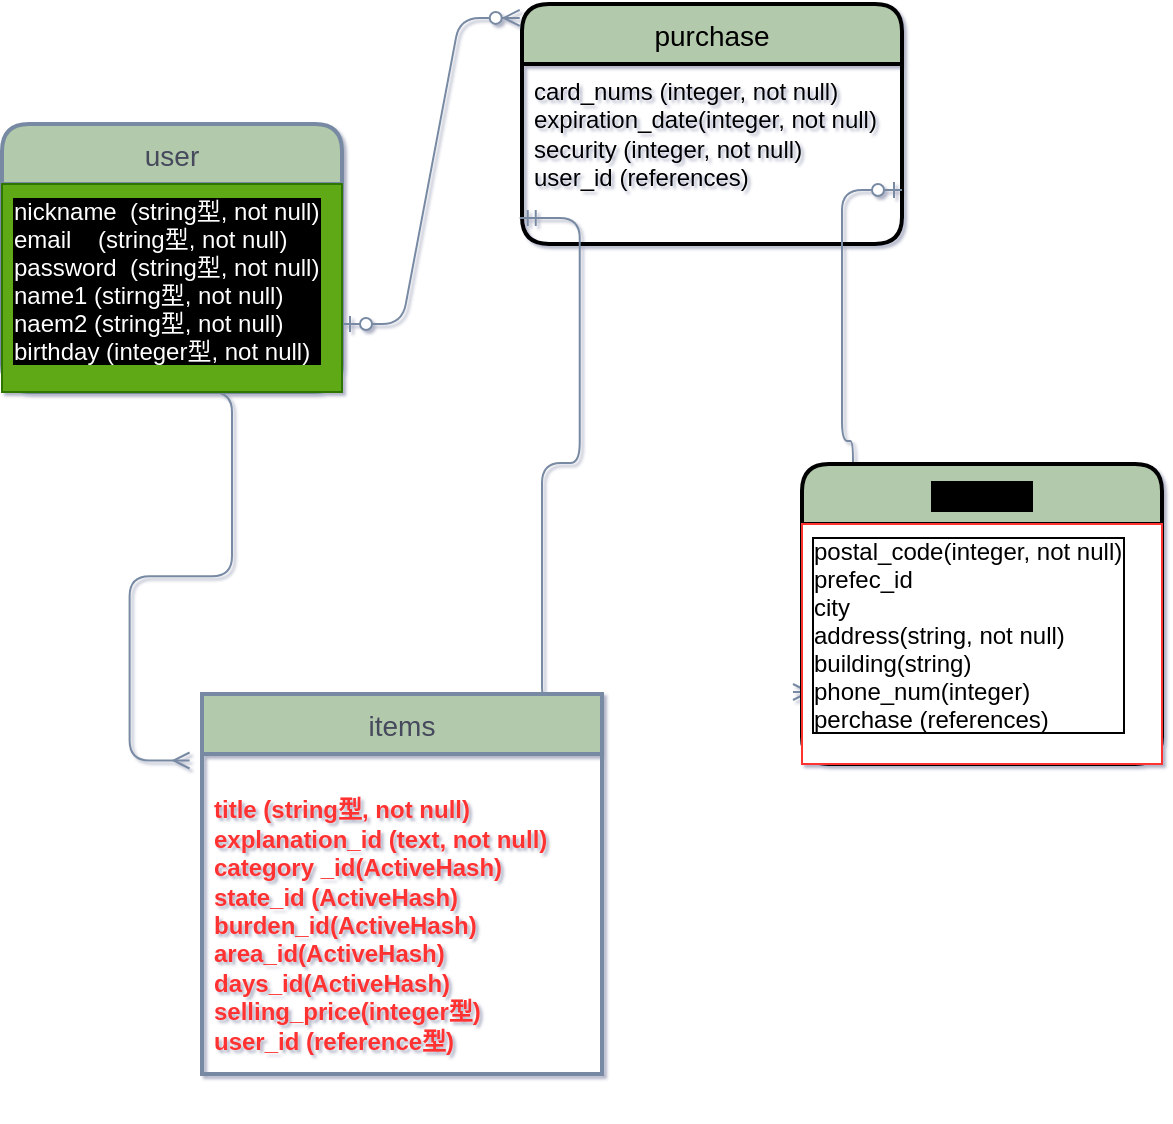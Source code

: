<mxfile version="13.6.5" pages="2">
    <diagram id="OrKl60DpIyrpvGIwBcoS" name="ページ1">
        <mxGraphModel dx="442" dy="423" grid="1" gridSize="10" guides="1" tooltips="1" connect="0" arrows="1" fold="1" page="1" pageScale="1" pageWidth="827" pageHeight="1169" math="0" shadow="1">
            <root>
                <mxCell id="0"/>
                <mxCell id="1" parent="0"/>
                <mxCell id="elwE_nwxamRohld1-fxF-18" value="" style="edgeStyle=entityRelationEdgeStyle;fontSize=12;html=1;endArrow=ERmany;strokeColor=#788AA3;fillColor=#B2C9AB;exitX=0.5;exitY=1;exitDx=0;exitDy=0;entryX=-0.031;entryY=0.175;entryDx=0;entryDy=0;entryPerimeter=0;" parent="1" source="2" target="elwE_nwxamRohld1-fxF-3" edge="1">
                    <mxGeometry width="100" height="100" relative="1" as="geometry">
                        <mxPoint x="160" y="390" as="sourcePoint"/>
                        <mxPoint x="260" y="290" as="targetPoint"/>
                    </mxGeometry>
                </mxCell>
                <mxCell id="elwE_nwxamRohld1-fxF-20" value="" style="edgeStyle=entityRelationEdgeStyle;fontSize=12;html=1;endArrow=ERzeroToMany;startArrow=ERzeroToOne;strokeColor=#788AA3;fillColor=#B2C9AB;entryX=-0.006;entryY=0.058;entryDx=0;entryDy=0;entryPerimeter=0;labelBackgroundColor=none;" parent="1" target="elwE_nwxamRohld1-fxF-26" edge="1">
                    <mxGeometry width="100" height="100" relative="1" as="geometry">
                        <mxPoint x="180" y="210" as="sourcePoint"/>
                        <mxPoint x="248" y="10" as="targetPoint"/>
                    </mxGeometry>
                </mxCell>
                <mxCell id="elwE_nwxamRohld1-fxF-26" value="purchase" style="swimlane;childLayout=stackLayout;horizontal=1;startSize=30;horizontalStack=0;rounded=1;fontSize=14;fontStyle=0;strokeWidth=2;resizeParent=0;resizeLast=1;shadow=0;dashed=0;align=center;labelBackgroundColor=none;sketch=0;fillColor=#B2C9AB;fontColor=#000000;" parent="1" vertex="1">
                    <mxGeometry x="270" y="50" width="190" height="120" as="geometry"/>
                </mxCell>
                <mxCell id="elwE_nwxamRohld1-fxF-31" value="card_nums (integer, not null)&#10;expiration_date(integer, not null)&#10;security (integer, not null)&#10;user_id (references)" style="align=left;strokeColor=none;fillColor=none;spacingLeft=4;fontSize=12;verticalAlign=top;resizable=0;rotatable=0;part=1;whiteSpace=wrap;labelBackgroundColor=none;" parent="elwE_nwxamRohld1-fxF-26" vertex="1">
                    <mxGeometry y="30" width="190" height="90" as="geometry"/>
                </mxCell>
                <mxCell id="elwE_nwxamRohld1-fxF-29" value="" style="edgeStyle=entityRelationEdgeStyle;fontSize=12;html=1;endArrow=ERmandOne;startArrow=ERmandOne;strokeColor=#788AA3;fillColor=#B2C9AB;exitX=1;exitY=0.037;exitDx=0;exitDy=0;exitPerimeter=0;entryX=-0.006;entryY=0.856;entryDx=0;entryDy=0;entryPerimeter=0;" parent="1" source="elwE_nwxamRohld1-fxF-3" target="elwE_nwxamRohld1-fxF-31" edge="1">
                    <mxGeometry width="100" height="100" relative="1" as="geometry">
                        <mxPoint x="210" y="400" as="sourcePoint"/>
                        <mxPoint x="310" y="300" as="targetPoint"/>
                    </mxGeometry>
                </mxCell>
                <mxCell id="elwE_nwxamRohld1-fxF-32" value="" style="edgeStyle=entityRelationEdgeStyle;fontSize=12;html=1;endArrow=ERzeroToMany;startArrow=ERzeroToOne;strokeColor=#788AA3;fillColor=#B2C9AB;entryX=-0.025;entryY=0.7;entryDx=0;entryDy=0;entryPerimeter=0;exitX=1;exitY=0.7;exitDx=0;exitDy=0;exitPerimeter=0;" parent="1" source="elwE_nwxamRohld1-fxF-31" target="elwE_nwxamRohld1-fxF-22" edge="1">
                    <mxGeometry width="100" height="100" relative="1" as="geometry">
                        <mxPoint x="430" y="150" as="sourcePoint"/>
                        <mxPoint x="390" y="260" as="targetPoint"/>
                    </mxGeometry>
                </mxCell>
                <mxCell id="elwE_nwxamRohld1-fxF-21" value="address" style="swimlane;childLayout=stackLayout;horizontal=1;startSize=30;horizontalStack=0;rounded=1;fontSize=14;fontStyle=0;strokeWidth=2;resizeParent=0;resizeLast=1;shadow=0;dashed=0;align=center;labelBackgroundColor=#000000;sketch=0;fillColor=#B2C9AB;" parent="1" vertex="1">
                    <mxGeometry x="410" y="280" width="180" height="150" as="geometry"/>
                </mxCell>
                <mxCell id="elwE_nwxamRohld1-fxF-22" value="postal_code(integer, not null)&#10;prefec_id&#10;city&#10;address(string, not null)&#10;building(string)&#10;phone_num(integer)&#10;perchase (references)" style="align=left;spacingLeft=4;fontSize=12;verticalAlign=top;resizable=0;rotatable=0;part=1;labelBorderColor=#000000;labelBackgroundColor=none;strokeColor=#FF3333;" parent="elwE_nwxamRohld1-fxF-21" vertex="1">
                    <mxGeometry y="30" width="180" height="120" as="geometry"/>
                </mxCell>
                <mxCell id="elwE_nwxamRohld1-fxF-3" value="items" style="swimlane;childLayout=stackLayout;horizontal=1;startSize=30;horizontalStack=0;rounded=1;fontSize=14;fontStyle=0;strokeWidth=2;resizeParent=0;resizeLast=1;shadow=0;dashed=0;align=center;fontColor=#46495D;fillColor=#B2C9AB;strokeColor=#788AA3;arcSize=0;direction=east;" parent="1" vertex="1">
                    <mxGeometry x="110" y="395" width="200" height="190" as="geometry"/>
                </mxCell>
                <mxCell id="elwE_nwxamRohld1-fxF-4" value="&#10;title (string型, not null)&#10;explanation_id (text, not null)&#10;category _id(ActiveHash)&#10;state_id (ActiveHash)&#10;burden_id(ActiveHash)&#10;area_id(ActiveHash)&#10;days_id(ActiveHash)&#10;selling_price(integer型)&#10;user_id (reference型)&#10;&#10;" style="align=left;strokeColor=none;fillColor=none;spacingLeft=4;fontSize=12;verticalAlign=top;resizable=0;rotatable=0;part=1;labelBackgroundColor=none;fontStyle=1;labelBorderColor=none;whiteSpace=wrap;fontColor=#FF3333;" parent="elwE_nwxamRohld1-fxF-3" vertex="1">
                    <mxGeometry y="30" width="200" height="160" as="geometry"/>
                </mxCell>
                <mxCell id="2" value="user" style="swimlane;childLayout=stackLayout;horizontal=1;startSize=30;horizontalStack=0;rounded=1;fontSize=14;fontStyle=0;strokeWidth=2;resizeParent=0;resizeLast=1;shadow=0;dashed=0;align=center;fillColor=#B2C9AB;strokeColor=#788AA3;fontColor=#46495D;" parent="1" vertex="1">
                    <mxGeometry x="10" y="110" width="170" height="134" as="geometry"/>
                </mxCell>
                <mxCell id="3" value="nickname  (string型, not null)&#10;email    (string型, not null)&#10;password  (string型, not null)&#10;name1 (stirng型, not null)&#10;naem2 (string型, not null)&#10;birthday (integer型, not null)&#10;&#10;" style="align=left;strokeColor=#2D7600;fillColor=#60a917;spacingLeft=4;fontSize=12;verticalAlign=top;resizable=0;rotatable=0;part=1;fontColor=#ffffff;labelBackgroundColor=#000000;" parent="2" vertex="1">
                    <mxGeometry y="30" width="170" height="104" as="geometry"/>
                </mxCell>
            </root>
        </mxGraphModel>
    </diagram>
    <diagram id="RDu3RDYcydhukUkvINHM" name="ページ2">
        <mxGraphModel grid="1" gridSize="10" guides="1" tooltips="1" connect="1" arrows="1" page="1" fold="1" pageScale="1" pageWidth="827" pageHeight="1169" math="0" shadow="0">
            <root>
                <mxCell id="WSrJzgX-zfqOJTJAeQdK-0"/>
                <mxCell id="WSrJzgX-zfqOJTJAeQdK-1" parent="WSrJzgX-zfqOJTJAeQdK-0"/>
            </root>
        </mxGraphModel>
    </diagram>
</mxfile>